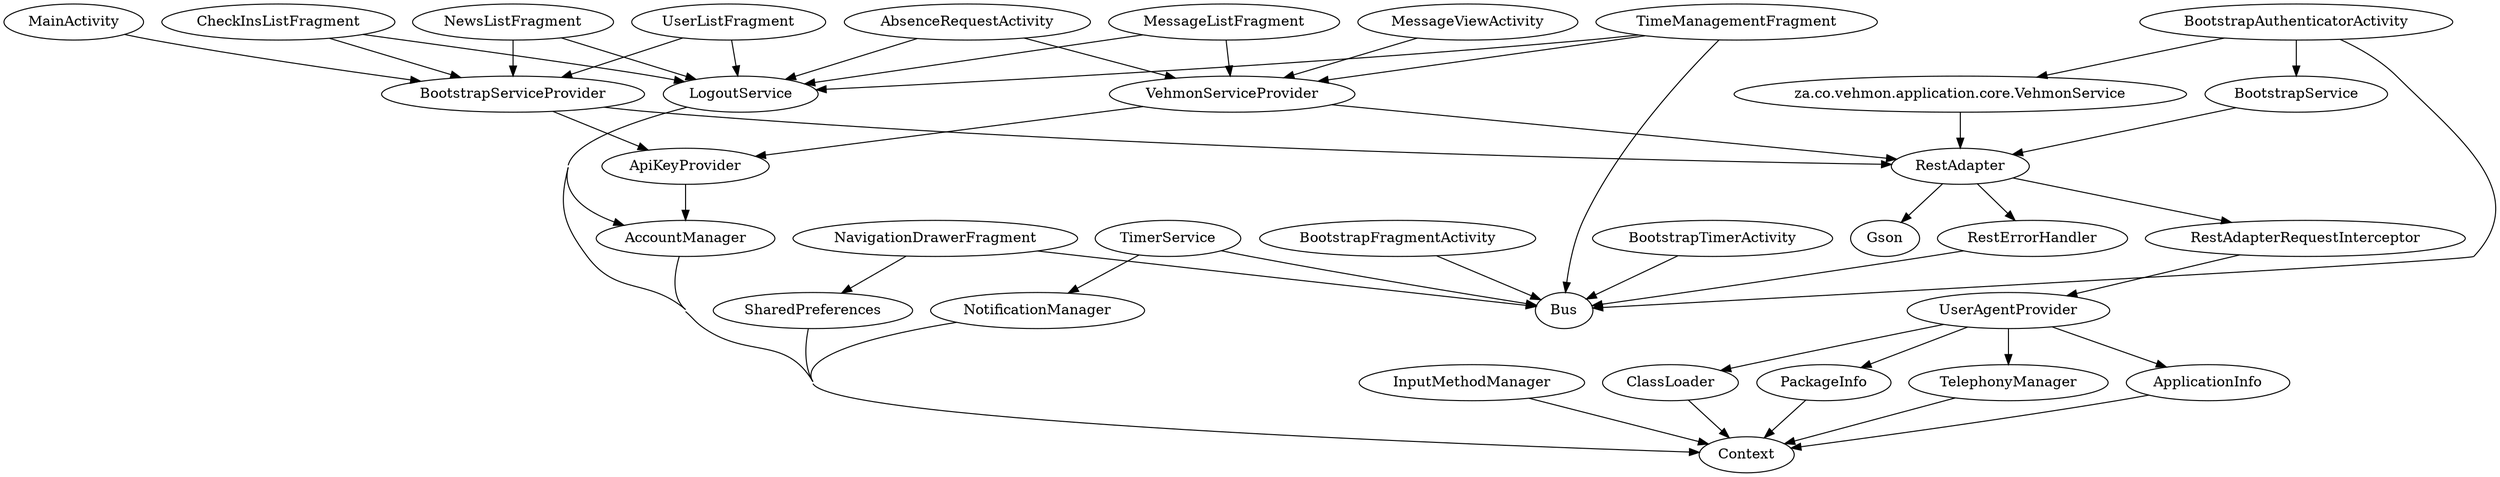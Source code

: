 digraph G1 {
  concentrate = true;
  AbsenceRequestActivity -> VehmonServiceProvider;
  AbsenceRequestActivity -> LogoutService;
  AccountManager -> Context;
  ApiKeyProvider -> AccountManager;
  ApplicationInfo -> Context;
  BootstrapAuthenticatorActivity -> Bus;
  BootstrapAuthenticatorActivity -> BootstrapService;
  n2 [label="za.co.vehmon.application.core.VehmonService"];
  BootstrapAuthenticatorActivity -> n2;
  BootstrapFragmentActivity -> Bus;
  BootstrapService -> RestAdapter;
  BootstrapServiceProvider -> ApiKeyProvider;
  BootstrapServiceProvider -> RestAdapter;
  BootstrapTimerActivity -> Bus;
  CheckInsListFragment -> BootstrapServiceProvider;
  CheckInsListFragment -> LogoutService;
  ClassLoader -> Context;
  InputMethodManager -> Context;
  LogoutService -> AccountManager;
  LogoutService -> Context;
  MainActivity -> BootstrapServiceProvider;
  MessageListFragment -> VehmonServiceProvider;
  MessageListFragment -> LogoutService;
  MessageViewActivity -> VehmonServiceProvider;
  NavigationDrawerFragment -> Bus;
  NavigationDrawerFragment -> SharedPreferences;
  NewsListFragment -> BootstrapServiceProvider;
  NewsListFragment -> LogoutService;
  NotificationManager -> Context;
  PackageInfo -> Context;
  RestAdapter -> RestAdapterRequestInterceptor;
  RestAdapter -> RestErrorHandler;
  RestAdapter -> Gson;
  RestAdapterRequestInterceptor -> UserAgentProvider;
  RestErrorHandler -> Bus;
  SharedPreferences -> Context;
  TelephonyManager -> Context;
  TimeManagementFragment -> Bus;
  TimeManagementFragment -> VehmonServiceProvider;
  TimeManagementFragment -> LogoutService;
  TimerService -> Bus;
  TimerService -> NotificationManager;
  UserAgentProvider -> ApplicationInfo;
  UserAgentProvider -> TelephonyManager;
  UserAgentProvider -> ClassLoader;
  UserAgentProvider -> PackageInfo;
  UserListFragment -> BootstrapServiceProvider;
  UserListFragment -> LogoutService;
  VehmonServiceProvider -> ApiKeyProvider;
  VehmonServiceProvider -> RestAdapter;
  n2 -> RestAdapter;
}

